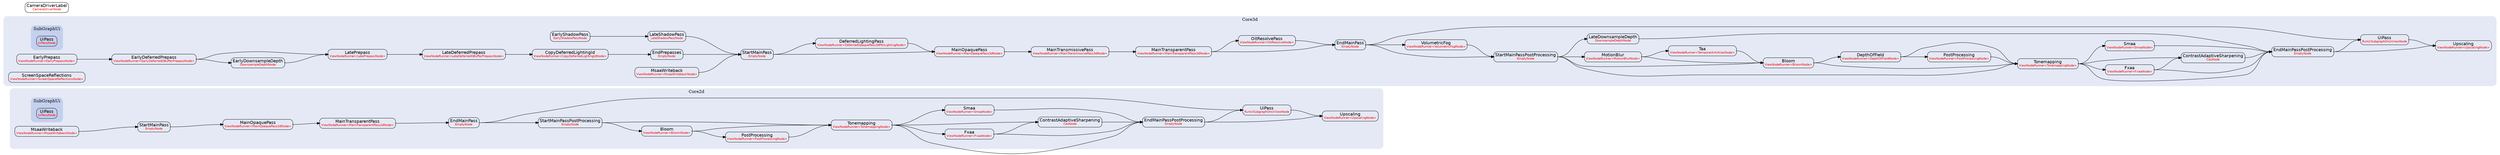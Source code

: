 digraph "RenderGraph" {
	"rankdir"="LR";
	"ranksep"="1.0";
	graph ["bgcolor"="white"];
	edge ["fontname"="Helvetica", "fontcolor"="black"];
	node ["shape"="plaintext", "fontname"="Helvetica", "fontcolor"="black"];
	subgraph "cluster_Core2d" {
		"label"="Core2d";
		"fontcolor"="red";
		graph ["style"="rounded,filled", "color"="#e4e9f5", "fontcolor"="black"];
		subgraph "cluster_Core2d_SubGraphUi" {
			"label"="SubGraphUi";
			"fontcolor"="red";
			graph ["style"="rounded,filled", "color"="#c4d0ed", "fontcolor"="black"];
			"_Core2d_SubGraphUi__Core2d_SubGraphUiUiPass" ["label"=<<TABLE STYLE="rounded"><TR><TD PORT="title" BORDER="0" COLSPAN="2">UiPass<BR/><FONT COLOR="red" POINT-SIZE="10">UiPassNode</FONT></TD></TR></TABLE>>, "color"="black", "fillcolor"="black"]
		}
		
		"_Core2d__Core2dContrastAdaptiveSharpening" ["label"=<<TABLE STYLE="rounded"><TR><TD PORT="title" BORDER="0" COLSPAN="2">ContrastAdaptiveSharpening<BR/><FONT COLOR="red" POINT-SIZE="10">CasNode</FONT></TD></TR></TABLE>>, "color"="black", "fillcolor"="black"]
		"_Core2d__Core2dEndMainPass" ["label"=<<TABLE STYLE="rounded"><TR><TD PORT="title" BORDER="0" COLSPAN="2">EndMainPass<BR/><FONT COLOR="red" POINT-SIZE="10">EmptyNode</FONT></TD></TR></TABLE>>, "color"="black", "fillcolor"="black"]
		"_Core2d__Core2dEndMainPassPostProcessing" ["label"=<<TABLE STYLE="rounded"><TR><TD PORT="title" BORDER="0" COLSPAN="2">EndMainPassPostProcessing<BR/><FONT COLOR="red" POINT-SIZE="10">EmptyNode</FONT></TD></TR></TABLE>>, "color"="black", "fillcolor"="black"]
		"_Core2d__Core2dStartMainPass" ["label"=<<TABLE STYLE="rounded"><TR><TD PORT="title" BORDER="0" COLSPAN="2">StartMainPass<BR/><FONT COLOR="red" POINT-SIZE="10">EmptyNode</FONT></TD></TR></TABLE>>, "color"="black", "fillcolor"="black"]
		"_Core2d__Core2dStartMainPassPostProcessing" ["label"=<<TABLE STYLE="rounded"><TR><TD PORT="title" BORDER="0" COLSPAN="2">StartMainPassPostProcessing<BR/><FONT COLOR="red" POINT-SIZE="10">EmptyNode</FONT></TD></TR></TABLE>>, "color"="black", "fillcolor"="black"]
		"_Core2d__Core2dFxaa" ["label"=<<TABLE STYLE="rounded"><TR><TD PORT="title" BORDER="0" COLSPAN="2">Fxaa<BR/><FONT COLOR="red" POINT-SIZE="10">ViewNodeRunner&lt;FxaaNode&gt;</FONT></TD></TR></TABLE>>, "color"="black", "fillcolor"="black"]
		"_Core2d__Core2dSmaa" ["label"=<<TABLE STYLE="rounded"><TR><TD PORT="title" BORDER="0" COLSPAN="2">Smaa<BR/><FONT COLOR="red" POINT-SIZE="10">ViewNodeRunner&lt;SmaaNode&gt;</FONT></TD></TR></TABLE>>, "color"="black", "fillcolor"="black"]
		"_Core2d__Core2dMainOpaquePass" ["label"=<<TABLE STYLE="rounded"><TR><TD PORT="title" BORDER="0" COLSPAN="2">MainOpaquePass<BR/><FONT COLOR="red" POINT-SIZE="10">ViewNodeRunner&lt;MainOpaquePass2dNode&gt;</FONT></TD></TR></TABLE>>, "color"="black", "fillcolor"="black"]
		"_Core2d__Core2dMainTransparentPass" ["label"=<<TABLE STYLE="rounded"><TR><TD PORT="title" BORDER="0" COLSPAN="2">MainTransparentPass<BR/><FONT COLOR="red" POINT-SIZE="10">ViewNodeRunner&lt;MainTransparentPass2dNode&gt;</FONT></TD></TR></TABLE>>, "color"="black", "fillcolor"="black"]
		"_Core2d__Core2dTonemapping" ["label"=<<TABLE STYLE="rounded"><TR><TD PORT="title" BORDER="0" COLSPAN="2">Tonemapping<BR/><FONT COLOR="red" POINT-SIZE="10">ViewNodeRunner&lt;TonemappingNode&gt;</FONT></TD></TR></TABLE>>, "color"="black", "fillcolor"="black"]
		"_Core2d__Core2dUpscaling" ["label"=<<TABLE STYLE="rounded"><TR><TD PORT="title" BORDER="0" COLSPAN="2">Upscaling<BR/><FONT COLOR="red" POINT-SIZE="10">ViewNodeRunner&lt;UpscalingNode&gt;</FONT></TD></TR></TABLE>>, "color"="black", "fillcolor"="black"]
		"_Core2d__Core2dBloom" ["label"=<<TABLE STYLE="rounded"><TR><TD PORT="title" BORDER="0" COLSPAN="2">Bloom<BR/><FONT COLOR="red" POINT-SIZE="10">ViewNodeRunner&lt;BloomNode&gt;</FONT></TD></TR></TABLE>>, "color"="black", "fillcolor"="black"]
		"_Core2d__Core2dPostProcessing" ["label"=<<TABLE STYLE="rounded"><TR><TD PORT="title" BORDER="0" COLSPAN="2">PostProcessing<BR/><FONT COLOR="red" POINT-SIZE="10">ViewNodeRunner&lt;PostProcessingNode&gt;</FONT></TD></TR></TABLE>>, "color"="black", "fillcolor"="black"]
		"_Core2d__Core2dMsaaWriteback" ["label"=<<TABLE STYLE="rounded"><TR><TD PORT="title" BORDER="0" COLSPAN="2">MsaaWriteback<BR/><FONT COLOR="red" POINT-SIZE="10">ViewNodeRunner&lt;MsaaWritebackNode&gt;</FONT></TD></TR></TABLE>>, "color"="black", "fillcolor"="black"]
		"_Core2d__Core2dUiPass" ["label"=<<TABLE STYLE="rounded"><TR><TD PORT="title" BORDER="0" COLSPAN="2">UiPass<BR/><FONT COLOR="red" POINT-SIZE="10">RunUiSubgraphOnUiViewNode</FONT></TD></TR></TABLE>>, "color"="black", "fillcolor"="black"]
		"_Core2d__Core2dTonemapping":"title:e" -> "_Core2d__Core2dContrastAdaptiveSharpening":"title:w" ["color"="black"]
		"_Core2d__Core2dFxaa":"title:e" -> "_Core2d__Core2dContrastAdaptiveSharpening":"title:w" ["color"="black"]
		"_Core2d__Core2dMainTransparentPass":"title:e" -> "_Core2d__Core2dEndMainPass":"title:w" ["color"="black"]
		"_Core2d__Core2dTonemapping":"title:e" -> "_Core2d__Core2dEndMainPassPostProcessing":"title:w" ["color"="black"]
		"_Core2d__Core2dFxaa":"title:e" -> "_Core2d__Core2dEndMainPassPostProcessing":"title:w" ["color"="black"]
		"_Core2d__Core2dSmaa":"title:e" -> "_Core2d__Core2dEndMainPassPostProcessing":"title:w" ["color"="black"]
		"_Core2d__Core2dContrastAdaptiveSharpening":"title:e" -> "_Core2d__Core2dEndMainPassPostProcessing":"title:w" ["color"="black"]
		"_Core2d__Core2dMsaaWriteback":"title:e" -> "_Core2d__Core2dStartMainPass":"title:w" ["color"="black"]
		"_Core2d__Core2dEndMainPass":"title:e" -> "_Core2d__Core2dStartMainPassPostProcessing":"title:w" ["color"="black"]
		"_Core2d__Core2dTonemapping":"title:e" -> "_Core2d__Core2dFxaa":"title:w" ["color"="black"]
		"_Core2d__Core2dTonemapping":"title:e" -> "_Core2d__Core2dSmaa":"title:w" ["color"="black"]
		"_Core2d__Core2dStartMainPass":"title:e" -> "_Core2d__Core2dMainOpaquePass":"title:w" ["color"="black"]
		"_Core2d__Core2dMainOpaquePass":"title:e" -> "_Core2d__Core2dMainTransparentPass":"title:w" ["color"="black"]
		"_Core2d__Core2dStartMainPassPostProcessing":"title:e" -> "_Core2d__Core2dTonemapping":"title:w" ["color"="black"]
		"_Core2d__Core2dBloom":"title:e" -> "_Core2d__Core2dTonemapping":"title:w" ["color"="black"]
		"_Core2d__Core2dPostProcessing":"title:e" -> "_Core2d__Core2dTonemapping":"title:w" ["color"="black"]
		"_Core2d__Core2dEndMainPassPostProcessing":"title:e" -> "_Core2d__Core2dUpscaling":"title:w" ["color"="black"]
		"_Core2d__Core2dUiPass":"title:e" -> "_Core2d__Core2dUpscaling":"title:w" ["color"="black"]
		"_Core2d__Core2dStartMainPassPostProcessing":"title:e" -> "_Core2d__Core2dBloom":"title:w" ["color"="black"]
		"_Core2d__Core2dBloom":"title:e" -> "_Core2d__Core2dPostProcessing":"title:w" ["color"="black"]
		"_Core2d__Core2dEndMainPass":"title:e" -> "_Core2d__Core2dUiPass":"title:w" ["color"="black"]
		"_Core2d__Core2dEndMainPassPostProcessing":"title:e" -> "_Core2d__Core2dUiPass":"title:w" ["color"="black"]
	}
	
	subgraph "cluster_Core3d" {
		"label"="Core3d";
		"fontcolor"="red";
		graph ["style"="rounded,filled", "color"="#e4e9f5", "fontcolor"="black"];
		subgraph "cluster_Core3d_SubGraphUi" {
			"label"="SubGraphUi";
			"fontcolor"="red";
			graph ["style"="rounded,filled", "color"="#c4d0ed", "fontcolor"="black"];
			"_Core3d_SubGraphUi__Core3d_SubGraphUiUiPass" ["label"=<<TABLE STYLE="rounded"><TR><TD PORT="title" BORDER="0" COLSPAN="2">UiPass<BR/><FONT COLOR="red" POINT-SIZE="10">UiPassNode</FONT></TD></TR></TABLE>>, "color"="black", "fillcolor"="black"]
		}
		
		"_Core3d__Core3dContrastAdaptiveSharpening" ["label"=<<TABLE STYLE="rounded"><TR><TD PORT="title" BORDER="0" COLSPAN="2">ContrastAdaptiveSharpening<BR/><FONT COLOR="red" POINT-SIZE="10">CasNode</FONT></TD></TR></TABLE>>, "color"="black", "fillcolor"="black"]
		"_Core3d__Core3dEarlyDownsampleDepth" ["label"=<<TABLE STYLE="rounded"><TR><TD PORT="title" BORDER="0" COLSPAN="2">EarlyDownsampleDepth<BR/><FONT COLOR="red" POINT-SIZE="10">DownsampleDepthNode</FONT></TD></TR></TABLE>>, "color"="black", "fillcolor"="black"]
		"_Core3d__Core3dLateDownsampleDepth" ["label"=<<TABLE STYLE="rounded"><TR><TD PORT="title" BORDER="0" COLSPAN="2">LateDownsampleDepth<BR/><FONT COLOR="red" POINT-SIZE="10">DownsampleDepthNode</FONT></TD></TR></TABLE>>, "color"="black", "fillcolor"="black"]
		"_Core3d__Core3dEarlyShadowPass" ["label"=<<TABLE STYLE="rounded"><TR><TD PORT="title" BORDER="0" COLSPAN="2">EarlyShadowPass<BR/><FONT COLOR="red" POINT-SIZE="10">EarlyShadowPassNode</FONT></TD></TR></TABLE>>, "color"="black", "fillcolor"="black"]
		"_Core3d__Core3dLateShadowPass" ["label"=<<TABLE STYLE="rounded"><TR><TD PORT="title" BORDER="0" COLSPAN="2">LateShadowPass<BR/><FONT COLOR="red" POINT-SIZE="10">LateShadowPassNode</FONT></TD></TR></TABLE>>, "color"="black", "fillcolor"="black"]
		"_Core3d__Core3dEndMainPass" ["label"=<<TABLE STYLE="rounded"><TR><TD PORT="title" BORDER="0" COLSPAN="2">EndMainPass<BR/><FONT COLOR="red" POINT-SIZE="10">EmptyNode</FONT></TD></TR></TABLE>>, "color"="black", "fillcolor"="black"]
		"_Core3d__Core3dEndMainPassPostProcessing" ["label"=<<TABLE STYLE="rounded"><TR><TD PORT="title" BORDER="0" COLSPAN="2">EndMainPassPostProcessing<BR/><FONT COLOR="red" POINT-SIZE="10">EmptyNode</FONT></TD></TR></TABLE>>, "color"="black", "fillcolor"="black"]
		"_Core3d__Core3dEndPrepasses" ["label"=<<TABLE STYLE="rounded"><TR><TD PORT="title" BORDER="0" COLSPAN="2">EndPrepasses<BR/><FONT COLOR="red" POINT-SIZE="10">EmptyNode</FONT></TD></TR></TABLE>>, "color"="black", "fillcolor"="black"]
		"_Core3d__Core3dStartMainPass" ["label"=<<TABLE STYLE="rounded"><TR><TD PORT="title" BORDER="0" COLSPAN="2">StartMainPass<BR/><FONT COLOR="red" POINT-SIZE="10">EmptyNode</FONT></TD></TR></TABLE>>, "color"="black", "fillcolor"="black"]
		"_Core3d__Core3dStartMainPassPostProcessing" ["label"=<<TABLE STYLE="rounded"><TR><TD PORT="title" BORDER="0" COLSPAN="2">StartMainPassPostProcessing<BR/><FONT COLOR="red" POINT-SIZE="10">EmptyNode</FONT></TD></TR></TABLE>>, "color"="black", "fillcolor"="black"]
		"_Core3d__Core3dFxaa" ["label"=<<TABLE STYLE="rounded"><TR><TD PORT="title" BORDER="0" COLSPAN="2">Fxaa<BR/><FONT COLOR="red" POINT-SIZE="10">ViewNodeRunner&lt;FxaaNode&gt;</FONT></TD></TR></TABLE>>, "color"="black", "fillcolor"="black"]
		"_Core3d__Core3dSmaa" ["label"=<<TABLE STYLE="rounded"><TR><TD PORT="title" BORDER="0" COLSPAN="2">Smaa<BR/><FONT COLOR="red" POINT-SIZE="10">ViewNodeRunner&lt;SmaaNode&gt;</FONT></TD></TR></TABLE>>, "color"="black", "fillcolor"="black"]
		"_Core3d__Core3dTaa" ["label"=<<TABLE STYLE="rounded"><TR><TD PORT="title" BORDER="0" COLSPAN="2">Taa<BR/><FONT COLOR="red" POINT-SIZE="10">ViewNodeRunner&lt;TemporalAntiAliasNode&gt;</FONT></TD></TR></TABLE>>, "color"="black", "fillcolor"="black"]
		"_Core3d__Core3dMainOpaquePass" ["label"=<<TABLE STYLE="rounded"><TR><TD PORT="title" BORDER="0" COLSPAN="2">MainOpaquePass<BR/><FONT COLOR="red" POINT-SIZE="10">ViewNodeRunner&lt;MainOpaquePass3dNode&gt;</FONT></TD></TR></TABLE>>, "color"="black", "fillcolor"="black"]
		"_Core3d__Core3dMainTransmissivePass" ["label"=<<TABLE STYLE="rounded"><TR><TD PORT="title" BORDER="0" COLSPAN="2">MainTransmissivePass<BR/><FONT COLOR="red" POINT-SIZE="10">ViewNodeRunner&lt;MainTransmissivePass3dNode&gt;</FONT></TD></TR></TABLE>>, "color"="black", "fillcolor"="black"]
		"_Core3d__Core3dMainTransparentPass" ["label"=<<TABLE STYLE="rounded"><TR><TD PORT="title" BORDER="0" COLSPAN="2">MainTransparentPass<BR/><FONT COLOR="red" POINT-SIZE="10">ViewNodeRunner&lt;MainTransparentPass3dNode&gt;</FONT></TD></TR></TABLE>>, "color"="black", "fillcolor"="black"]
		"_Core3d__Core3dCopyDeferredLightingId" ["label"=<<TABLE STYLE="rounded"><TR><TD PORT="title" BORDER="0" COLSPAN="2">CopyDeferredLightingId<BR/><FONT COLOR="red" POINT-SIZE="10">ViewNodeRunner&lt;CopyDeferredLightingIdNode&gt;</FONT></TD></TR></TABLE>>, "color"="black", "fillcolor"="black"]
		"_Core3d__Core3dEarlyDeferredPrepass" ["label"=<<TABLE STYLE="rounded"><TR><TD PORT="title" BORDER="0" COLSPAN="2">EarlyDeferredPrepass<BR/><FONT COLOR="red" POINT-SIZE="10">ViewNodeRunner&lt;EarlyDeferredGBufferPrepassNode&gt;</FONT></TD></TR></TABLE>>, "color"="black", "fillcolor"="black"]
		"_Core3d__Core3dLateDeferredPrepass" ["label"=<<TABLE STYLE="rounded"><TR><TD PORT="title" BORDER="0" COLSPAN="2">LateDeferredPrepass<BR/><FONT COLOR="red" POINT-SIZE="10">ViewNodeRunner&lt;LateDeferredGBufferPrepassNode&gt;</FONT></TD></TR></TABLE>>, "color"="black", "fillcolor"="black"]
		"_Core3d__Core3dOitResolvePass" ["label"=<<TABLE STYLE="rounded"><TR><TD PORT="title" BORDER="0" COLSPAN="2">OitResolvePass<BR/><FONT COLOR="red" POINT-SIZE="10">ViewNodeRunner&lt;OitResolveNode&gt;</FONT></TD></TR></TABLE>>, "color"="black", "fillcolor"="black"]
		"_Core3d__Core3dEarlyPrepass" ["label"=<<TABLE STYLE="rounded"><TR><TD PORT="title" BORDER="0" COLSPAN="2">EarlyPrepass<BR/><FONT COLOR="red" POINT-SIZE="10">ViewNodeRunner&lt;EarlyPrepassNode&gt;</FONT></TD></TR></TABLE>>, "color"="black", "fillcolor"="black"]
		"_Core3d__Core3dLatePrepass" ["label"=<<TABLE STYLE="rounded"><TR><TD PORT="title" BORDER="0" COLSPAN="2">LatePrepass<BR/><FONT COLOR="red" POINT-SIZE="10">ViewNodeRunner&lt;LatePrepassNode&gt;</FONT></TD></TR></TABLE>>, "color"="black", "fillcolor"="black"]
		"_Core3d__Core3dTonemapping" ["label"=<<TABLE STYLE="rounded"><TR><TD PORT="title" BORDER="0" COLSPAN="2">Tonemapping<BR/><FONT COLOR="red" POINT-SIZE="10">ViewNodeRunner&lt;TonemappingNode&gt;</FONT></TD></TR></TABLE>>, "color"="black", "fillcolor"="black"]
		"_Core3d__Core3dUpscaling" ["label"=<<TABLE STYLE="rounded"><TR><TD PORT="title" BORDER="0" COLSPAN="2">Upscaling<BR/><FONT COLOR="red" POINT-SIZE="10">ViewNodeRunner&lt;UpscalingNode&gt;</FONT></TD></TR></TABLE>>, "color"="black", "fillcolor"="black"]
		"_Core3d__Core3dDeferredLightingPass" ["label"=<<TABLE STYLE="rounded"><TR><TD PORT="title" BORDER="0" COLSPAN="2">DeferredLightingPass<BR/><FONT COLOR="red" POINT-SIZE="10">ViewNodeRunner&lt;DeferredOpaquePass3dPbrLightingNode&gt;</FONT></TD></TR></TABLE>>, "color"="black", "fillcolor"="black"]
		"_Core3d__Core3dScreenSpaceReflections" ["label"=<<TABLE STYLE="rounded"><TR><TD PORT="title" BORDER="0" COLSPAN="2">ScreenSpaceReflections<BR/><FONT COLOR="red" POINT-SIZE="10">ViewNodeRunner&lt;ScreenSpaceReflectionsNode&gt;</FONT></TD></TR></TABLE>>, "color"="black", "fillcolor"="black"]
		"_Core3d__Core3dVolumetricFog" ["label"=<<TABLE STYLE="rounded"><TR><TD PORT="title" BORDER="0" COLSPAN="2">VolumetricFog<BR/><FONT COLOR="red" POINT-SIZE="10">ViewNodeRunner&lt;VolumetricFogNode&gt;</FONT></TD></TR></TABLE>>, "color"="black", "fillcolor"="black"]
		"_Core3d__Core3dBloom" ["label"=<<TABLE STYLE="rounded"><TR><TD PORT="title" BORDER="0" COLSPAN="2">Bloom<BR/><FONT COLOR="red" POINT-SIZE="10">ViewNodeRunner&lt;BloomNode&gt;</FONT></TD></TR></TABLE>>, "color"="black", "fillcolor"="black"]
		"_Core3d__Core3dDepthOfField" ["label"=<<TABLE STYLE="rounded"><TR><TD PORT="title" BORDER="0" COLSPAN="2">DepthOfField<BR/><FONT COLOR="red" POINT-SIZE="10">ViewNodeRunner&lt;DepthOfFieldNode&gt;</FONT></TD></TR></TABLE>>, "color"="black", "fillcolor"="black"]
		"_Core3d__Core3dPostProcessing" ["label"=<<TABLE STYLE="rounded"><TR><TD PORT="title" BORDER="0" COLSPAN="2">PostProcessing<BR/><FONT COLOR="red" POINT-SIZE="10">ViewNodeRunner&lt;PostProcessingNode&gt;</FONT></TD></TR></TABLE>>, "color"="black", "fillcolor"="black"]
		"_Core3d__Core3dMotionBlur" ["label"=<<TABLE STYLE="rounded"><TR><TD PORT="title" BORDER="0" COLSPAN="2">MotionBlur<BR/><FONT COLOR="red" POINT-SIZE="10">ViewNodeRunner&lt;MotionBlurNode&gt;</FONT></TD></TR></TABLE>>, "color"="black", "fillcolor"="black"]
		"_Core3d__Core3dMsaaWriteback" ["label"=<<TABLE STYLE="rounded"><TR><TD PORT="title" BORDER="0" COLSPAN="2">MsaaWriteback<BR/><FONT COLOR="red" POINT-SIZE="10">ViewNodeRunner&lt;MsaaWritebackNode&gt;</FONT></TD></TR></TABLE>>, "color"="black", "fillcolor"="black"]
		"_Core3d__Core3dUiPass" ["label"=<<TABLE STYLE="rounded"><TR><TD PORT="title" BORDER="0" COLSPAN="2">UiPass<BR/><FONT COLOR="red" POINT-SIZE="10">RunUiSubgraphOnUiViewNode</FONT></TD></TR></TABLE>>, "color"="black", "fillcolor"="black"]
		"_Core3d__Core3dTonemapping":"title:e" -> "_Core3d__Core3dContrastAdaptiveSharpening":"title:w" ["color"="black"]
		"_Core3d__Core3dFxaa":"title:e" -> "_Core3d__Core3dContrastAdaptiveSharpening":"title:w" ["color"="black"]
		"_Core3d__Core3dEarlyDeferredPrepass":"title:e" -> "_Core3d__Core3dEarlyDownsampleDepth":"title:w" ["color"="black"]
		"_Core3d__Core3dStartMainPassPostProcessing":"title:e" -> "_Core3d__Core3dLateDownsampleDepth":"title:w" ["color"="black"]
		"_Core3d__Core3dEarlyShadowPass":"title:e" -> "_Core3d__Core3dLateShadowPass":"title:w" ["color"="black"]
		"_Core3d__Core3dMainTransparentPass":"title:e" -> "_Core3d__Core3dEndMainPass":"title:w" ["color"="black"]
		"_Core3d__Core3dOitResolvePass":"title:e" -> "_Core3d__Core3dEndMainPass":"title:w" ["color"="black"]
		"_Core3d__Core3dTonemapping":"title:e" -> "_Core3d__Core3dEndMainPassPostProcessing":"title:w" ["color"="black"]
		"_Core3d__Core3dLateDownsampleDepth":"title:e" -> "_Core3d__Core3dEndMainPassPostProcessing":"title:w" ["color"="black"]
		"_Core3d__Core3dFxaa":"title:e" -> "_Core3d__Core3dEndMainPassPostProcessing":"title:w" ["color"="black"]
		"_Core3d__Core3dSmaa":"title:e" -> "_Core3d__Core3dEndMainPassPostProcessing":"title:w" ["color"="black"]
		"_Core3d__Core3dContrastAdaptiveSharpening":"title:e" -> "_Core3d__Core3dEndMainPassPostProcessing":"title:w" ["color"="black"]
		"_Core3d__Core3dCopyDeferredLightingId":"title:e" -> "_Core3d__Core3dEndPrepasses":"title:w" ["color"="black"]
		"_Core3d__Core3dEndPrepasses":"title:e" -> "_Core3d__Core3dStartMainPass":"title:w" ["color"="black"]
		"_Core3d__Core3dMsaaWriteback":"title:e" -> "_Core3d__Core3dStartMainPass":"title:w" ["color"="black"]
		"_Core3d__Core3dLateShadowPass":"title:e" -> "_Core3d__Core3dStartMainPass":"title:w" ["color"="black"]
		"_Core3d__Core3dEndMainPass":"title:e" -> "_Core3d__Core3dStartMainPassPostProcessing":"title:w" ["color"="black"]
		"_Core3d__Core3dVolumetricFog":"title:e" -> "_Core3d__Core3dStartMainPassPostProcessing":"title:w" ["color"="black"]
		"_Core3d__Core3dTonemapping":"title:e" -> "_Core3d__Core3dFxaa":"title:w" ["color"="black"]
		"_Core3d__Core3dTonemapping":"title:e" -> "_Core3d__Core3dSmaa":"title:w" ["color"="black"]
		"_Core3d__Core3dMotionBlur":"title:e" -> "_Core3d__Core3dTaa":"title:w" ["color"="black"]
		"_Core3d__Core3dStartMainPass":"title:e" -> "_Core3d__Core3dMainOpaquePass":"title:w" ["color"="black"]
		"_Core3d__Core3dDeferredLightingPass":"title:e" -> "_Core3d__Core3dMainOpaquePass":"title:w" ["color"="black"]
		"_Core3d__Core3dMainOpaquePass":"title:e" -> "_Core3d__Core3dMainTransmissivePass":"title:w" ["color"="black"]
		"_Core3d__Core3dMainTransmissivePass":"title:e" -> "_Core3d__Core3dMainTransparentPass":"title:w" ["color"="black"]
		"_Core3d__Core3dLateDeferredPrepass":"title:e" -> "_Core3d__Core3dCopyDeferredLightingId":"title:w" ["color"="black"]
		"_Core3d__Core3dEarlyPrepass":"title:e" -> "_Core3d__Core3dEarlyDeferredPrepass":"title:w" ["color"="black"]
		"_Core3d__Core3dLatePrepass":"title:e" -> "_Core3d__Core3dLateDeferredPrepass":"title:w" ["color"="black"]
		"_Core3d__Core3dMainTransparentPass":"title:e" -> "_Core3d__Core3dOitResolvePass":"title:w" ["color"="black"]
		"_Core3d__Core3dEarlyDeferredPrepass":"title:e" -> "_Core3d__Core3dLatePrepass":"title:w" ["color"="black"]
		"_Core3d__Core3dEarlyDownsampleDepth":"title:e" -> "_Core3d__Core3dLatePrepass":"title:w" ["color"="black"]
		"_Core3d__Core3dStartMainPassPostProcessing":"title:e" -> "_Core3d__Core3dTonemapping":"title:w" ["color"="black"]
		"_Core3d__Core3dBloom":"title:e" -> "_Core3d__Core3dTonemapping":"title:w" ["color"="black"]
		"_Core3d__Core3dDepthOfField":"title:e" -> "_Core3d__Core3dTonemapping":"title:w" ["color"="black"]
		"_Core3d__Core3dPostProcessing":"title:e" -> "_Core3d__Core3dTonemapping":"title:w" ["color"="black"]
		"_Core3d__Core3dEndMainPassPostProcessing":"title:e" -> "_Core3d__Core3dUpscaling":"title:w" ["color"="black"]
		"_Core3d__Core3dUiPass":"title:e" -> "_Core3d__Core3dUpscaling":"title:w" ["color"="black"]
		"_Core3d__Core3dStartMainPass":"title:e" -> "_Core3d__Core3dDeferredLightingPass":"title:w" ["color"="black"]
		"_Core3d__Core3dEndMainPass":"title:e" -> "_Core3d__Core3dVolumetricFog":"title:w" ["color"="black"]
		"_Core3d__Core3dStartMainPassPostProcessing":"title:e" -> "_Core3d__Core3dBloom":"title:w" ["color"="black"]
		"_Core3d__Core3dMotionBlur":"title:e" -> "_Core3d__Core3dBloom":"title:w" ["color"="black"]
		"_Core3d__Core3dTaa":"title:e" -> "_Core3d__Core3dBloom":"title:w" ["color"="black"]
		"_Core3d__Core3dBloom":"title:e" -> "_Core3d__Core3dDepthOfField":"title:w" ["color"="black"]
		"_Core3d__Core3dDepthOfField":"title:e" -> "_Core3d__Core3dPostProcessing":"title:w" ["color"="black"]
		"_Core3d__Core3dStartMainPassPostProcessing":"title:e" -> "_Core3d__Core3dMotionBlur":"title:w" ["color"="black"]
		"_Core3d__Core3dEndMainPass":"title:e" -> "_Core3d__Core3dUiPass":"title:w" ["color"="black"]
		"_Core3d__Core3dEndMainPassPostProcessing":"title:e" -> "_Core3d__Core3dUiPass":"title:w" ["color"="black"]
	}
	
	"_CameraDriverLabel" ["label"=<<TABLE STYLE="rounded"><TR><TD PORT="title" BORDER="0" COLSPAN="2">CameraDriverLabel<BR/><FONT COLOR="red" POINT-SIZE="10">CameraDriverNode</FONT></TD></TR></TABLE>>, "color"="black", "fillcolor"="black"]
}
